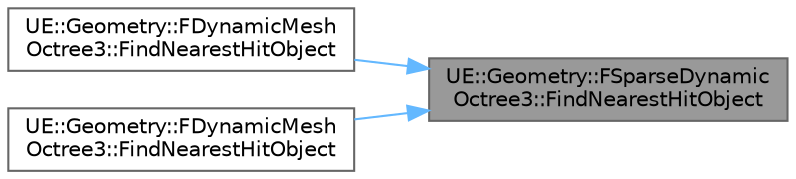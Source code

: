 digraph "UE::Geometry::FSparseDynamicOctree3::FindNearestHitObject"
{
 // INTERACTIVE_SVG=YES
 // LATEX_PDF_SIZE
  bgcolor="transparent";
  edge [fontname=Helvetica,fontsize=10,labelfontname=Helvetica,labelfontsize=10];
  node [fontname=Helvetica,fontsize=10,shape=box,height=0.2,width=0.4];
  rankdir="RL";
  Node1 [id="Node000001",label="UE::Geometry::FSparseDynamic\lOctree3::FindNearestHitObject",height=0.2,width=0.4,color="gray40", fillcolor="grey60", style="filled", fontcolor="black",tooltip="Find nearest ray-hit point with objects in tree."];
  Node1 -> Node2 [id="edge1_Node000001_Node000002",dir="back",color="steelblue1",style="solid",tooltip=" "];
  Node2 [id="Node000002",label="UE::Geometry::FDynamicMesh\lOctree3::FindNearestHitObject",height=0.2,width=0.4,color="grey40", fillcolor="white", style="filled",URL="$dc/d61/classUE_1_1Geometry_1_1FDynamicMeshOctree3.html#ac2c8603e3af16694f347b0064c435eef",tooltip="Find the nearest triangle of the mesh that is hit by the ray."];
  Node1 -> Node3 [id="edge2_Node000001_Node000003",dir="back",color="steelblue1",style="solid",tooltip=" "];
  Node3 [id="Node000003",label="UE::Geometry::FDynamicMesh\lOctree3::FindNearestHitObject",height=0.2,width=0.4,color="grey40", fillcolor="white", style="filled",URL="$dc/d61/classUE_1_1Geometry_1_1FDynamicMeshOctree3.html#a6d3648fcefb1acf4ec87a3cc532f369f",tooltip="Find the nearest triangle of the mesh that is hit by the ray."];
}
